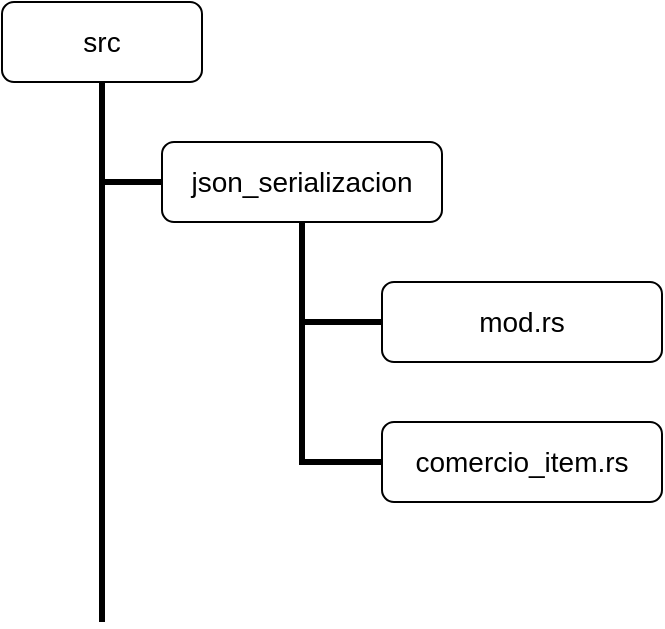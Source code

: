 <mxfile version="16.5.1" type="device"><diagram id="lWArmARc2KUBalMrSx6W" name="Página-1"><mxGraphModel dx="1422" dy="873" grid="1" gridSize="10" guides="1" tooltips="1" connect="1" arrows="1" fold="1" page="1" pageScale="1" pageWidth="827" pageHeight="1169" math="0" shadow="0"><root><mxCell id="0"/><mxCell id="1" parent="0"/><mxCell id="t_PhL2zagakzS-KqKT8U-6" style="edgeStyle=none;rounded=0;orthogonalLoop=1;jettySize=auto;html=1;exitX=0.5;exitY=1;exitDx=0;exitDy=0;fontSize=14;strokeWidth=3;endArrow=none;endFill=0;" edge="1" parent="1" source="t_PhL2zagakzS-KqKT8U-1"><mxGeometry relative="1" as="geometry"><mxPoint x="400" y="730" as="targetPoint"/></mxGeometry></mxCell><mxCell id="t_PhL2zagakzS-KqKT8U-1" value="src" style="rounded=1;whiteSpace=wrap;html=1;fontSize=14;" vertex="1" parent="1"><mxGeometry x="350" y="420" width="100" height="40" as="geometry"/></mxCell><mxCell id="t_PhL2zagakzS-KqKT8U-7" style="edgeStyle=none;rounded=0;orthogonalLoop=1;jettySize=auto;html=1;exitX=0;exitY=0.5;exitDx=0;exitDy=0;fontSize=14;endArrow=none;endFill=0;strokeWidth=3;" edge="1" parent="1" source="t_PhL2zagakzS-KqKT8U-2"><mxGeometry relative="1" as="geometry"><mxPoint x="400" y="510" as="targetPoint"/></mxGeometry></mxCell><mxCell id="t_PhL2zagakzS-KqKT8U-9" style="edgeStyle=orthogonalEdgeStyle;rounded=0;orthogonalLoop=1;jettySize=auto;html=1;exitX=0.5;exitY=1;exitDx=0;exitDy=0;entryX=0;entryY=0.5;entryDx=0;entryDy=0;fontSize=14;endArrow=none;endFill=0;strokeWidth=3;" edge="1" parent="1" source="t_PhL2zagakzS-KqKT8U-2" target="t_PhL2zagakzS-KqKT8U-4"><mxGeometry relative="1" as="geometry"/></mxCell><mxCell id="t_PhL2zagakzS-KqKT8U-2" value="json_serializacion" style="rounded=1;whiteSpace=wrap;html=1;fontSize=14;" vertex="1" parent="1"><mxGeometry x="430" y="490" width="140" height="40" as="geometry"/></mxCell><mxCell id="t_PhL2zagakzS-KqKT8U-4" value="mod.rs" style="rounded=1;whiteSpace=wrap;html=1;fontSize=14;" vertex="1" parent="1"><mxGeometry x="540" y="560" width="140" height="40" as="geometry"/></mxCell><mxCell id="t_PhL2zagakzS-KqKT8U-10" style="edgeStyle=orthogonalEdgeStyle;rounded=0;orthogonalLoop=1;jettySize=auto;html=1;exitX=0;exitY=0.5;exitDx=0;exitDy=0;entryX=0.5;entryY=1;entryDx=0;entryDy=0;fontSize=14;endArrow=none;endFill=0;strokeWidth=3;" edge="1" parent="1" source="t_PhL2zagakzS-KqKT8U-5" target="t_PhL2zagakzS-KqKT8U-2"><mxGeometry relative="1" as="geometry"/></mxCell><mxCell id="t_PhL2zagakzS-KqKT8U-5" value="comercio_item.rs" style="rounded=1;whiteSpace=wrap;html=1;fontSize=14;" vertex="1" parent="1"><mxGeometry x="540" y="630" width="140" height="40" as="geometry"/></mxCell></root></mxGraphModel></diagram></mxfile>